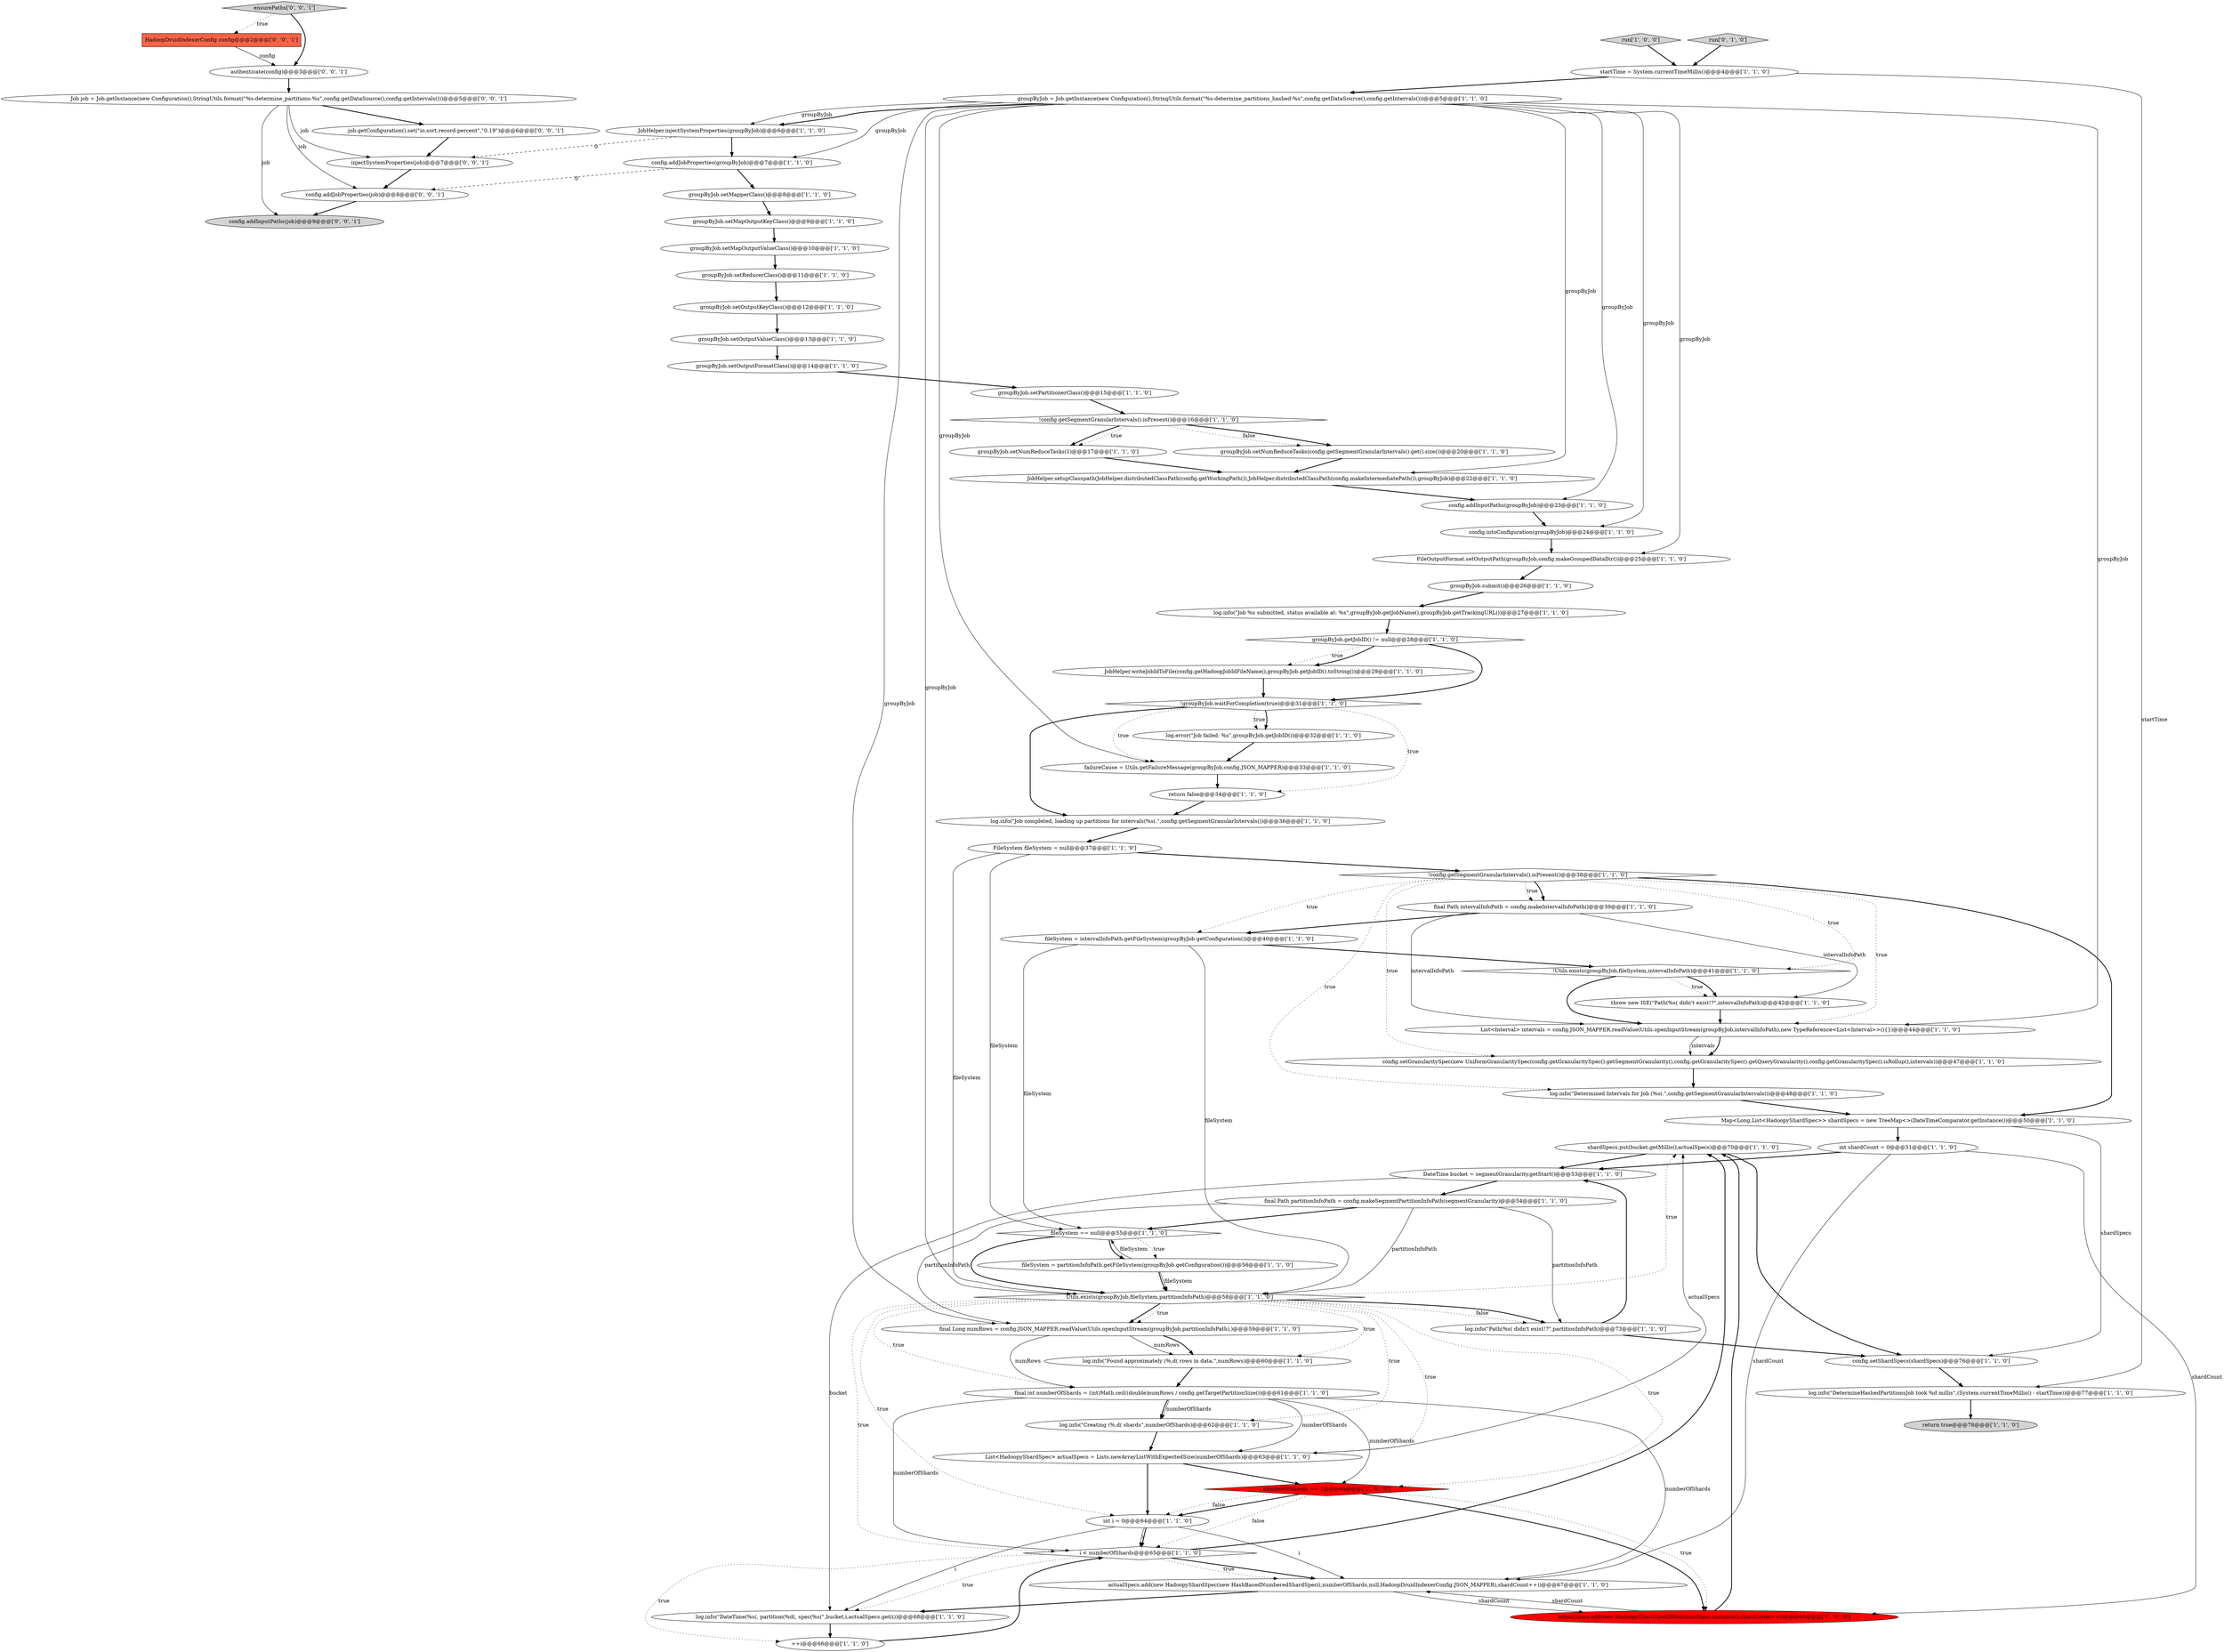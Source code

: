 digraph {
17 [style = filled, label = "shardSpecs.put(bucket.getMillis(),actualSpecs)@@@70@@@['1', '1', '0']", fillcolor = white, shape = ellipse image = "AAA0AAABBB1BBB"];
12 [style = filled, label = "log.info(\"DetermineHashedPartitionsJob took %d millis\",(System.currentTimeMillis() - startTime))@@@77@@@['1', '1', '0']", fillcolor = white, shape = ellipse image = "AAA0AAABBB1BBB"];
8 [style = filled, label = "!groupByJob.waitForCompletion(true)@@@31@@@['1', '1', '0']", fillcolor = white, shape = diamond image = "AAA0AAABBB1BBB"];
59 [style = filled, label = "Utils.exists(groupByJob,fileSystem,partitionInfoPath)@@@58@@@['1', '1', '0']", fillcolor = white, shape = diamond image = "AAA0AAABBB1BBB"];
10 [style = filled, label = "int shardCount = 0@@@51@@@['1', '1', '0']", fillcolor = white, shape = ellipse image = "AAA0AAABBB1BBB"];
66 [style = filled, label = "HadoopDruidIndexerConfig config@@@2@@@['0', '0', '1']", fillcolor = tomato, shape = box image = "AAA0AAABBB3BBB"];
40 [style = filled, label = "!config.getSegmentGranularIntervals().isPresent()@@@38@@@['1', '1', '0']", fillcolor = white, shape = diamond image = "AAA0AAABBB1BBB"];
67 [style = filled, label = "injectSystemProperties(job)@@@7@@@['0', '0', '1']", fillcolor = white, shape = ellipse image = "AAA0AAABBB3BBB"];
32 [style = filled, label = "JobHelper.injectSystemProperties(groupByJob)@@@6@@@['1', '1', '0']", fillcolor = white, shape = ellipse image = "AAA0AAABBB1BBB"];
37 [style = filled, label = "!Utils.exists(groupByJob,fileSystem,intervalInfoPath)@@@41@@@['1', '1', '0']", fillcolor = white, shape = diamond image = "AAA0AAABBB1BBB"];
49 [style = filled, label = "failureCause = Utils.getFailureMessage(groupByJob,config.JSON_MAPPER)@@@33@@@['1', '1', '0']", fillcolor = white, shape = ellipse image = "AAA0AAABBB1BBB"];
24 [style = filled, label = "int i = 0@@@64@@@['1', '1', '0']", fillcolor = white, shape = ellipse image = "AAA0AAABBB1BBB"];
39 [style = filled, label = "log.info(\"Job completed, loading up partitions for intervals(%s(.\",config.getSegmentGranularIntervals())@@@36@@@['1', '1', '0']", fillcolor = white, shape = ellipse image = "AAA0AAABBB1BBB"];
0 [style = filled, label = "startTime = System.currentTimeMillis()@@@4@@@['1', '1', '0']", fillcolor = white, shape = ellipse image = "AAA0AAABBB1BBB"];
43 [style = filled, label = "!config.getSegmentGranularIntervals().isPresent()@@@16@@@['1', '1', '0']", fillcolor = white, shape = diamond image = "AAA0AAABBB1BBB"];
18 [style = filled, label = "groupByJob.setMapOutputValueClass()@@@10@@@['1', '1', '0']", fillcolor = white, shape = ellipse image = "AAA0AAABBB1BBB"];
61 [style = filled, label = "groupByJob.setOutputValueClass()@@@13@@@['1', '1', '0']", fillcolor = white, shape = ellipse image = "AAA0AAABBB1BBB"];
1 [style = filled, label = "groupByJob.setMapperClass()@@@8@@@['1', '1', '0']", fillcolor = white, shape = ellipse image = "AAA0AAABBB1BBB"];
25 [style = filled, label = "return true@@@78@@@['1', '1', '0']", fillcolor = lightgray, shape = ellipse image = "AAA0AAABBB1BBB"];
16 [style = filled, label = "log.error(\"Job failed: %s\",groupByJob.getJobID())@@@32@@@['1', '1', '0']", fillcolor = white, shape = ellipse image = "AAA0AAABBB1BBB"];
26 [style = filled, label = "FileSystem fileSystem = null@@@37@@@['1', '1', '0']", fillcolor = white, shape = ellipse image = "AAA0AAABBB1BBB"];
5 [style = filled, label = "log.info(\"Determined Intervals for Job (%s(.\",config.getSegmentGranularIntervals())@@@48@@@['1', '1', '0']", fillcolor = white, shape = ellipse image = "AAA0AAABBB1BBB"];
65 [style = filled, label = "config.addInputPaths(job)@@@9@@@['0', '0', '1']", fillcolor = lightgray, shape = ellipse image = "AAA0AAABBB3BBB"];
56 [style = filled, label = "Map<Long,List<HadoopyShardSpec>> shardSpecs = new TreeMap<>(DateTimeComparator.getInstance())@@@50@@@['1', '1', '0']", fillcolor = white, shape = ellipse image = "AAA0AAABBB1BBB"];
45 [style = filled, label = "numberOfShards == 1@@@64@@@['1', '0', '0']", fillcolor = red, shape = diamond image = "AAA1AAABBB1BBB"];
35 [style = filled, label = "config.intoConfiguration(groupByJob)@@@24@@@['1', '1', '0']", fillcolor = white, shape = ellipse image = "AAA0AAABBB1BBB"];
68 [style = filled, label = "job.getConfiguration().set(\"io.sort.record.percent\",\"0.19\")@@@6@@@['0', '0', '1']", fillcolor = white, shape = ellipse image = "AAA0AAABBB3BBB"];
13 [style = filled, label = "i < numberOfShards@@@65@@@['1', '1', '0']", fillcolor = white, shape = diamond image = "AAA0AAABBB1BBB"];
7 [style = filled, label = "run['1', '0', '0']", fillcolor = lightgray, shape = diamond image = "AAA0AAABBB1BBB"];
51 [style = filled, label = "fileSystem == null@@@55@@@['1', '1', '0']", fillcolor = white, shape = diamond image = "AAA0AAABBB1BBB"];
42 [style = filled, label = "config.addJobProperties(groupByJob)@@@7@@@['1', '1', '0']", fillcolor = white, shape = ellipse image = "AAA0AAABBB1BBB"];
41 [style = filled, label = "fileSystem = partitionInfoPath.getFileSystem(groupByJob.getConfiguration())@@@56@@@['1', '1', '0']", fillcolor = white, shape = ellipse image = "AAA0AAABBB1BBB"];
54 [style = filled, label = "config.setShardSpecs(shardSpecs)@@@76@@@['1', '1', '0']", fillcolor = white, shape = ellipse image = "AAA0AAABBB1BBB"];
2 [style = filled, label = "final Long numRows = config.JSON_MAPPER.readValue(Utils.openInputStream(groupByJob,partitionInfoPath),)@@@59@@@['1', '1', '0']", fillcolor = white, shape = ellipse image = "AAA0AAABBB1BBB"];
3 [style = filled, label = "groupByJob = Job.getInstance(new Configuration(),StringUtils.format(\"%s-determine_partitions_hashed-%s\",config.getDataSource(),config.getIntervals()))@@@5@@@['1', '1', '0']", fillcolor = white, shape = ellipse image = "AAA0AAABBB1BBB"];
48 [style = filled, label = "groupByJob.setPartitionerClass()@@@15@@@['1', '1', '0']", fillcolor = white, shape = ellipse image = "AAA0AAABBB1BBB"];
53 [style = filled, label = "actualSpecs.add(new HadoopyShardSpec(NoneShardSpec.instance(),shardCount++))@@@65@@@['1', '0', '0']", fillcolor = red, shape = ellipse image = "AAA1AAABBB1BBB"];
38 [style = filled, label = "groupByJob.setReducerClass()@@@11@@@['1', '1', '0']", fillcolor = white, shape = ellipse image = "AAA0AAABBB1BBB"];
44 [style = filled, label = "groupByJob.setNumReduceTasks(1)@@@17@@@['1', '1', '0']", fillcolor = white, shape = ellipse image = "AAA0AAABBB1BBB"];
62 [style = filled, label = "run['0', '1', '0']", fillcolor = lightgray, shape = diamond image = "AAA0AAABBB2BBB"];
30 [style = filled, label = "groupByJob.setNumReduceTasks(config.getSegmentGranularIntervals().get().size())@@@20@@@['1', '1', '0']", fillcolor = white, shape = ellipse image = "AAA0AAABBB1BBB"];
11 [style = filled, label = "log.info(\"Job %s submitted, status available at: %s\",groupByJob.getJobName(),groupByJob.getTrackingURL())@@@27@@@['1', '1', '0']", fillcolor = white, shape = ellipse image = "AAA0AAABBB1BBB"];
22 [style = filled, label = "FileOutputFormat.setOutputPath(groupByJob,config.makeGroupedDataDir())@@@25@@@['1', '1', '0']", fillcolor = white, shape = ellipse image = "AAA0AAABBB1BBB"];
47 [style = filled, label = "groupByJob.setMapOutputKeyClass()@@@9@@@['1', '1', '0']", fillcolor = white, shape = ellipse image = "AAA0AAABBB1BBB"];
34 [style = filled, label = "groupByJob.setOutputKeyClass()@@@12@@@['1', '1', '0']", fillcolor = white, shape = ellipse image = "AAA0AAABBB1BBB"];
69 [style = filled, label = "ensurePaths['0', '0', '1']", fillcolor = lightgray, shape = diamond image = "AAA0AAABBB3BBB"];
31 [style = filled, label = "final int numberOfShards = (int)Math.ceil((double)numRows / config.getTargetPartitionSize())@@@61@@@['1', '1', '0']", fillcolor = white, shape = ellipse image = "AAA0AAABBB1BBB"];
15 [style = filled, label = "JobHelper.setupClasspath(JobHelper.distributedClassPath(config.getWorkingPath()),JobHelper.distributedClassPath(config.makeIntermediatePath()),groupByJob)@@@22@@@['1', '1', '0']", fillcolor = white, shape = ellipse image = "AAA0AAABBB1BBB"];
14 [style = filled, label = "++i@@@66@@@['1', '1', '0']", fillcolor = white, shape = ellipse image = "AAA0AAABBB1BBB"];
50 [style = filled, label = "throw new ISE(\"Path(%s( didn't exist!?\",intervalInfoPath)@@@42@@@['1', '1', '0']", fillcolor = white, shape = ellipse image = "AAA0AAABBB1BBB"];
23 [style = filled, label = "DateTime bucket = segmentGranularity.getStart()@@@53@@@['1', '1', '0']", fillcolor = white, shape = ellipse image = "AAA0AAABBB1BBB"];
36 [style = filled, label = "actualSpecs.add(new HadoopyShardSpec(new HashBasedNumberedShardSpec(i,numberOfShards,null,HadoopDruidIndexerConfig.JSON_MAPPER),shardCount++))@@@67@@@['1', '1', '0']", fillcolor = white, shape = ellipse image = "AAA0AAABBB1BBB"];
64 [style = filled, label = "Job job = Job.getInstance(new Configuration(),StringUtils.format(\"%s-determine_partitions-%s\",config.getDataSource(),config.getIntervals()))@@@5@@@['0', '0', '1']", fillcolor = white, shape = ellipse image = "AAA0AAABBB3BBB"];
27 [style = filled, label = "config.addInputPaths(groupByJob)@@@23@@@['1', '1', '0']", fillcolor = white, shape = ellipse image = "AAA0AAABBB1BBB"];
28 [style = filled, label = "groupByJob.submit()@@@26@@@['1', '1', '0']", fillcolor = white, shape = ellipse image = "AAA0AAABBB1BBB"];
33 [style = filled, label = "List<Interval> intervals = config.JSON_MAPPER.readValue(Utils.openInputStream(groupByJob,intervalInfoPath),new TypeReference<List<Interval>>(){})@@@44@@@['1', '1', '0']", fillcolor = white, shape = ellipse image = "AAA0AAABBB1BBB"];
19 [style = filled, label = "fileSystem = intervalInfoPath.getFileSystem(groupByJob.getConfiguration())@@@40@@@['1', '1', '0']", fillcolor = white, shape = ellipse image = "AAA0AAABBB1BBB"];
60 [style = filled, label = "log.info(\"Creating (%,d( shards\",numberOfShards)@@@62@@@['1', '1', '0']", fillcolor = white, shape = ellipse image = "AAA0AAABBB1BBB"];
21 [style = filled, label = "groupByJob.getJobID() != null@@@28@@@['1', '1', '0']", fillcolor = white, shape = diamond image = "AAA0AAABBB1BBB"];
46 [style = filled, label = "groupByJob.setOutputFormatClass()@@@14@@@['1', '1', '0']", fillcolor = white, shape = ellipse image = "AAA0AAABBB1BBB"];
29 [style = filled, label = "log.info(\"Path(%s( didn't exist!?\",partitionInfoPath)@@@73@@@['1', '1', '0']", fillcolor = white, shape = ellipse image = "AAA0AAABBB1BBB"];
20 [style = filled, label = "config.setGranularitySpec(new UniformGranularitySpec(config.getGranularitySpec().getSegmentGranularity(),config.getGranularitySpec().getQueryGranularity(),config.getGranularitySpec().isRollup(),intervals))@@@47@@@['1', '1', '0']", fillcolor = white, shape = ellipse image = "AAA0AAABBB1BBB"];
57 [style = filled, label = "final Path partitionInfoPath = config.makeSegmentPartitionInfoPath(segmentGranularity)@@@54@@@['1', '1', '0']", fillcolor = white, shape = ellipse image = "AAA0AAABBB1BBB"];
70 [style = filled, label = "config.addJobProperties(job)@@@8@@@['0', '0', '1']", fillcolor = white, shape = ellipse image = "AAA0AAABBB3BBB"];
58 [style = filled, label = "log.info(\"Found approximately (%,d( rows in data.\",numRows)@@@60@@@['1', '1', '0']", fillcolor = white, shape = ellipse image = "AAA0AAABBB1BBB"];
9 [style = filled, label = "return false@@@34@@@['1', '1', '0']", fillcolor = white, shape = ellipse image = "AAA0AAABBB1BBB"];
52 [style = filled, label = "List<HadoopyShardSpec> actualSpecs = Lists.newArrayListWithExpectedSize(numberOfShards)@@@63@@@['1', '1', '0']", fillcolor = white, shape = ellipse image = "AAA0AAABBB1BBB"];
55 [style = filled, label = "final Path intervalInfoPath = config.makeIntervalInfoPath()@@@39@@@['1', '1', '0']", fillcolor = white, shape = ellipse image = "AAA0AAABBB1BBB"];
6 [style = filled, label = "JobHelper.writeJobIdToFile(config.getHadoopJobIdFileName(),groupByJob.getJobID().toString())@@@29@@@['1', '1', '0']", fillcolor = white, shape = ellipse image = "AAA0AAABBB1BBB"];
63 [style = filled, label = "authenticate(config)@@@3@@@['0', '0', '1']", fillcolor = white, shape = ellipse image = "AAA0AAABBB3BBB"];
4 [style = filled, label = "log.info(\"DateTime(%s(, partition(%d(, spec(%s(\",bucket,i,actualSpecs.get(i))@@@68@@@['1', '1', '0']", fillcolor = white, shape = ellipse image = "AAA0AAABBB1BBB"];
57->59 [style = solid, label="partitionInfoPath"];
8->16 [style = bold, label=""];
34->61 [style = bold, label=""];
17->54 [style = bold, label=""];
26->51 [style = solid, label="fileSystem"];
70->65 [style = bold, label=""];
40->55 [style = bold, label=""];
8->16 [style = dotted, label="true"];
21->8 [style = bold, label=""];
40->5 [style = dotted, label="true"];
44->15 [style = bold, label=""];
3->42 [style = solid, label="groupByJob"];
26->40 [style = bold, label=""];
61->46 [style = bold, label=""];
31->45 [style = solid, label="numberOfShards"];
10->53 [style = solid, label="shardCount"];
46->48 [style = bold, label=""];
40->37 [style = dotted, label="true"];
45->24 [style = bold, label=""];
23->57 [style = bold, label=""];
52->24 [style = bold, label=""];
13->17 [style = bold, label=""];
59->52 [style = dotted, label="true"];
37->50 [style = dotted, label="true"];
16->49 [style = bold, label=""];
48->43 [style = bold, label=""];
59->29 [style = dotted, label="false"];
13->36 [style = bold, label=""];
31->60 [style = bold, label=""];
31->60 [style = solid, label="numberOfShards"];
24->4 [style = solid, label="i"];
0->12 [style = solid, label="startTime"];
42->1 [style = bold, label=""];
40->55 [style = dotted, label="true"];
64->70 [style = solid, label="job"];
57->29 [style = solid, label="partitionInfoPath"];
37->33 [style = bold, label=""];
8->39 [style = bold, label=""];
43->44 [style = bold, label=""];
3->49 [style = solid, label="groupByJob"];
31->13 [style = solid, label="numberOfShards"];
13->4 [style = dotted, label="true"];
59->60 [style = dotted, label="true"];
18->38 [style = bold, label=""];
0->3 [style = bold, label=""];
9->39 [style = bold, label=""];
57->51 [style = bold, label=""];
45->13 [style = dotted, label="false"];
13->36 [style = dotted, label="true"];
54->12 [style = bold, label=""];
36->4 [style = bold, label=""];
52->45 [style = bold, label=""];
7->0 [style = bold, label=""];
3->27 [style = solid, label="groupByJob"];
29->23 [style = bold, label=""];
62->0 [style = bold, label=""];
40->20 [style = dotted, label="true"];
41->59 [style = bold, label=""];
39->26 [style = bold, label=""];
19->37 [style = bold, label=""];
66->63 [style = solid, label="config"];
56->10 [style = bold, label=""];
3->15 [style = solid, label="groupByJob"];
19->51 [style = solid, label="fileSystem"];
32->42 [style = bold, label=""];
3->33 [style = solid, label="groupByJob"];
55->19 [style = bold, label=""];
19->59 [style = solid, label="fileSystem"];
30->15 [style = bold, label=""];
53->36 [style = solid, label="shardCount"];
24->13 [style = bold, label=""];
21->6 [style = dotted, label="true"];
55->33 [style = solid, label="intervalInfoPath"];
51->41 [style = dotted, label="true"];
43->30 [style = dotted, label="false"];
64->67 [style = solid, label="job"];
4->14 [style = bold, label=""];
3->22 [style = solid, label="groupByJob"];
3->59 [style = solid, label="groupByJob"];
2->58 [style = solid, label="numRows"];
24->13 [style = solid, label="i"];
40->56 [style = bold, label=""];
47->18 [style = bold, label=""];
23->4 [style = solid, label="bucket"];
11->21 [style = bold, label=""];
3->35 [style = solid, label="groupByJob"];
67->70 [style = bold, label=""];
22->28 [style = bold, label=""];
45->53 [style = bold, label=""];
36->53 [style = solid, label="shardCount"];
59->31 [style = dotted, label="true"];
69->66 [style = dotted, label="true"];
59->24 [style = dotted, label="true"];
29->54 [style = bold, label=""];
17->23 [style = bold, label=""];
27->35 [style = bold, label=""];
26->59 [style = solid, label="fileSystem"];
10->36 [style = solid, label="shardCount"];
55->50 [style = solid, label="intervalInfoPath"];
43->44 [style = dotted, label="true"];
45->24 [style = dotted, label="false"];
31->36 [style = solid, label="numberOfShards"];
10->23 [style = bold, label=""];
38->34 [style = bold, label=""];
59->58 [style = dotted, label="true"];
50->33 [style = bold, label=""];
32->67 [style = dashed, label="0"];
8->9 [style = dotted, label="true"];
14->13 [style = bold, label=""];
60->52 [style = bold, label=""];
45->53 [style = dotted, label="true"];
13->14 [style = dotted, label="true"];
64->65 [style = solid, label="job"];
59->17 [style = dotted, label="true"];
41->51 [style = solid, label="fileSystem"];
57->2 [style = solid, label="partitionInfoPath"];
40->19 [style = dotted, label="true"];
42->70 [style = dashed, label="0"];
33->20 [style = bold, label=""];
40->33 [style = dotted, label="true"];
68->67 [style = bold, label=""];
21->6 [style = bold, label=""];
5->56 [style = bold, label=""];
63->64 [style = bold, label=""];
35->22 [style = bold, label=""];
28->11 [style = bold, label=""];
59->45 [style = dotted, label="true"];
58->31 [style = bold, label=""];
2->58 [style = bold, label=""];
33->20 [style = solid, label="intervals"];
43->30 [style = bold, label=""];
52->17 [style = solid, label="actualSpecs"];
20->5 [style = bold, label=""];
51->59 [style = bold, label=""];
24->36 [style = solid, label="i"];
1->47 [style = bold, label=""];
59->29 [style = bold, label=""];
31->52 [style = solid, label="numberOfShards"];
12->25 [style = bold, label=""];
6->8 [style = bold, label=""];
53->17 [style = bold, label=""];
64->68 [style = bold, label=""];
3->2 [style = solid, label="groupByJob"];
41->59 [style = solid, label="fileSystem"];
59->2 [style = bold, label=""];
3->32 [style = solid, label="groupByJob"];
56->54 [style = solid, label="shardSpecs"];
3->32 [style = bold, label=""];
15->27 [style = bold, label=""];
49->9 [style = bold, label=""];
51->41 [style = bold, label=""];
2->31 [style = solid, label="numRows"];
69->63 [style = bold, label=""];
59->2 [style = dotted, label="true"];
59->13 [style = dotted, label="true"];
37->50 [style = bold, label=""];
8->49 [style = dotted, label="true"];
}

